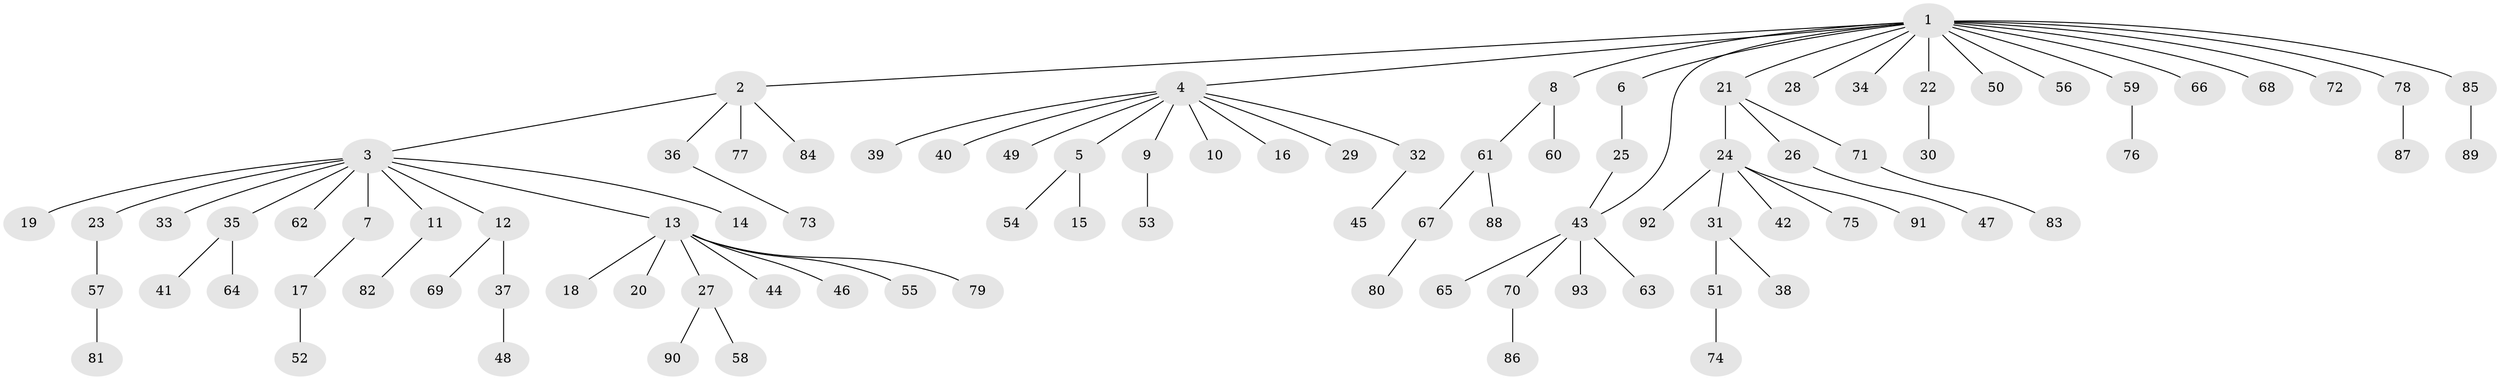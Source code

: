 // coarse degree distribution, {20: 0.015384615384615385, 11: 0.015384615384615385, 10: 0.015384615384615385, 3: 0.06153846153846154, 2: 0.13846153846153847, 1: 0.7230769230769231, 8: 0.015384615384615385, 4: 0.015384615384615385}
// Generated by graph-tools (version 1.1) at 2025/18/03/04/25 18:18:07]
// undirected, 93 vertices, 93 edges
graph export_dot {
graph [start="1"]
  node [color=gray90,style=filled];
  1;
  2;
  3;
  4;
  5;
  6;
  7;
  8;
  9;
  10;
  11;
  12;
  13;
  14;
  15;
  16;
  17;
  18;
  19;
  20;
  21;
  22;
  23;
  24;
  25;
  26;
  27;
  28;
  29;
  30;
  31;
  32;
  33;
  34;
  35;
  36;
  37;
  38;
  39;
  40;
  41;
  42;
  43;
  44;
  45;
  46;
  47;
  48;
  49;
  50;
  51;
  52;
  53;
  54;
  55;
  56;
  57;
  58;
  59;
  60;
  61;
  62;
  63;
  64;
  65;
  66;
  67;
  68;
  69;
  70;
  71;
  72;
  73;
  74;
  75;
  76;
  77;
  78;
  79;
  80;
  81;
  82;
  83;
  84;
  85;
  86;
  87;
  88;
  89;
  90;
  91;
  92;
  93;
  1 -- 2;
  1 -- 4;
  1 -- 6;
  1 -- 8;
  1 -- 21;
  1 -- 22;
  1 -- 28;
  1 -- 34;
  1 -- 43;
  1 -- 50;
  1 -- 56;
  1 -- 59;
  1 -- 66;
  1 -- 68;
  1 -- 72;
  1 -- 78;
  1 -- 85;
  2 -- 3;
  2 -- 36;
  2 -- 77;
  2 -- 84;
  3 -- 7;
  3 -- 11;
  3 -- 12;
  3 -- 13;
  3 -- 14;
  3 -- 19;
  3 -- 23;
  3 -- 33;
  3 -- 35;
  3 -- 62;
  4 -- 5;
  4 -- 9;
  4 -- 10;
  4 -- 16;
  4 -- 29;
  4 -- 32;
  4 -- 39;
  4 -- 40;
  4 -- 49;
  5 -- 15;
  5 -- 54;
  6 -- 25;
  7 -- 17;
  8 -- 60;
  8 -- 61;
  9 -- 53;
  11 -- 82;
  12 -- 37;
  12 -- 69;
  13 -- 18;
  13 -- 20;
  13 -- 27;
  13 -- 44;
  13 -- 46;
  13 -- 55;
  13 -- 79;
  17 -- 52;
  21 -- 24;
  21 -- 26;
  21 -- 71;
  22 -- 30;
  23 -- 57;
  24 -- 31;
  24 -- 42;
  24 -- 75;
  24 -- 91;
  24 -- 92;
  25 -- 43;
  26 -- 47;
  27 -- 58;
  27 -- 90;
  31 -- 38;
  31 -- 51;
  32 -- 45;
  35 -- 41;
  35 -- 64;
  36 -- 73;
  37 -- 48;
  43 -- 63;
  43 -- 65;
  43 -- 70;
  43 -- 93;
  51 -- 74;
  57 -- 81;
  59 -- 76;
  61 -- 67;
  61 -- 88;
  67 -- 80;
  70 -- 86;
  71 -- 83;
  78 -- 87;
  85 -- 89;
}
